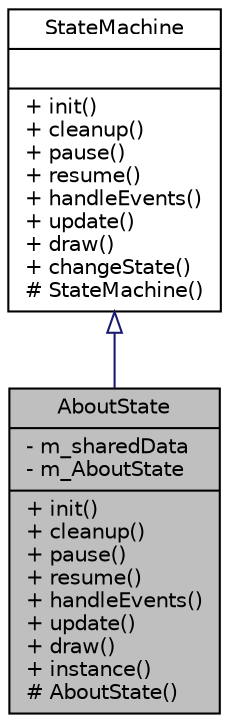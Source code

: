 digraph "AboutState"
{
 // INTERACTIVE_SVG=YES
 // LATEX_PDF_SIZE
  edge [fontname="Helvetica",fontsize="10",labelfontname="Helvetica",labelfontsize="10"];
  node [fontname="Helvetica",fontsize="10",shape=record];
  Node1 [label="{AboutState\n|- m_sharedData\l- m_AboutState\l|+ init()\l+ cleanup()\l+ pause()\l+ resume()\l+ handleEvents()\l+ update()\l+ draw()\l+ instance()\l# AboutState()\l}",height=0.2,width=0.4,color="black", fillcolor="grey75", style="filled", fontcolor="black",tooltip=" "];
  Node2 -> Node1 [dir="back",color="midnightblue",fontsize="10",style="solid",arrowtail="onormal",fontname="Helvetica"];
  Node2 [label="{StateMachine\n||+ init()\l+ cleanup()\l+ pause()\l+ resume()\l+ handleEvents()\l+ update()\l+ draw()\l+ changeState()\l# StateMachine()\l}",height=0.2,width=0.4,color="black", fillcolor="white", style="filled",URL="$classStateMachine.html",tooltip=" "];
}
